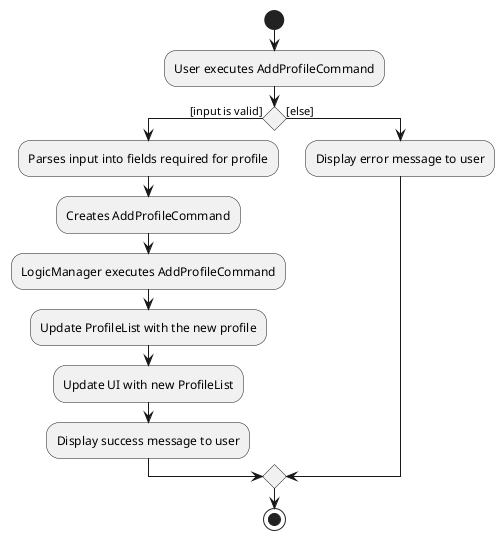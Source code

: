 @startuml
start
:User executes AddProfileCommand;

if () then ([input is valid])
    :Parses input into fields required for profile;
    :Creates AddProfileCommand;
    :LogicManager executes AddProfileCommand;
    :Update ProfileList with the new profile;
    :Update UI with new ProfileList;
    :Display success message to user;
else ([else])
    :Display error message to user;
endif
stop
@enduml
